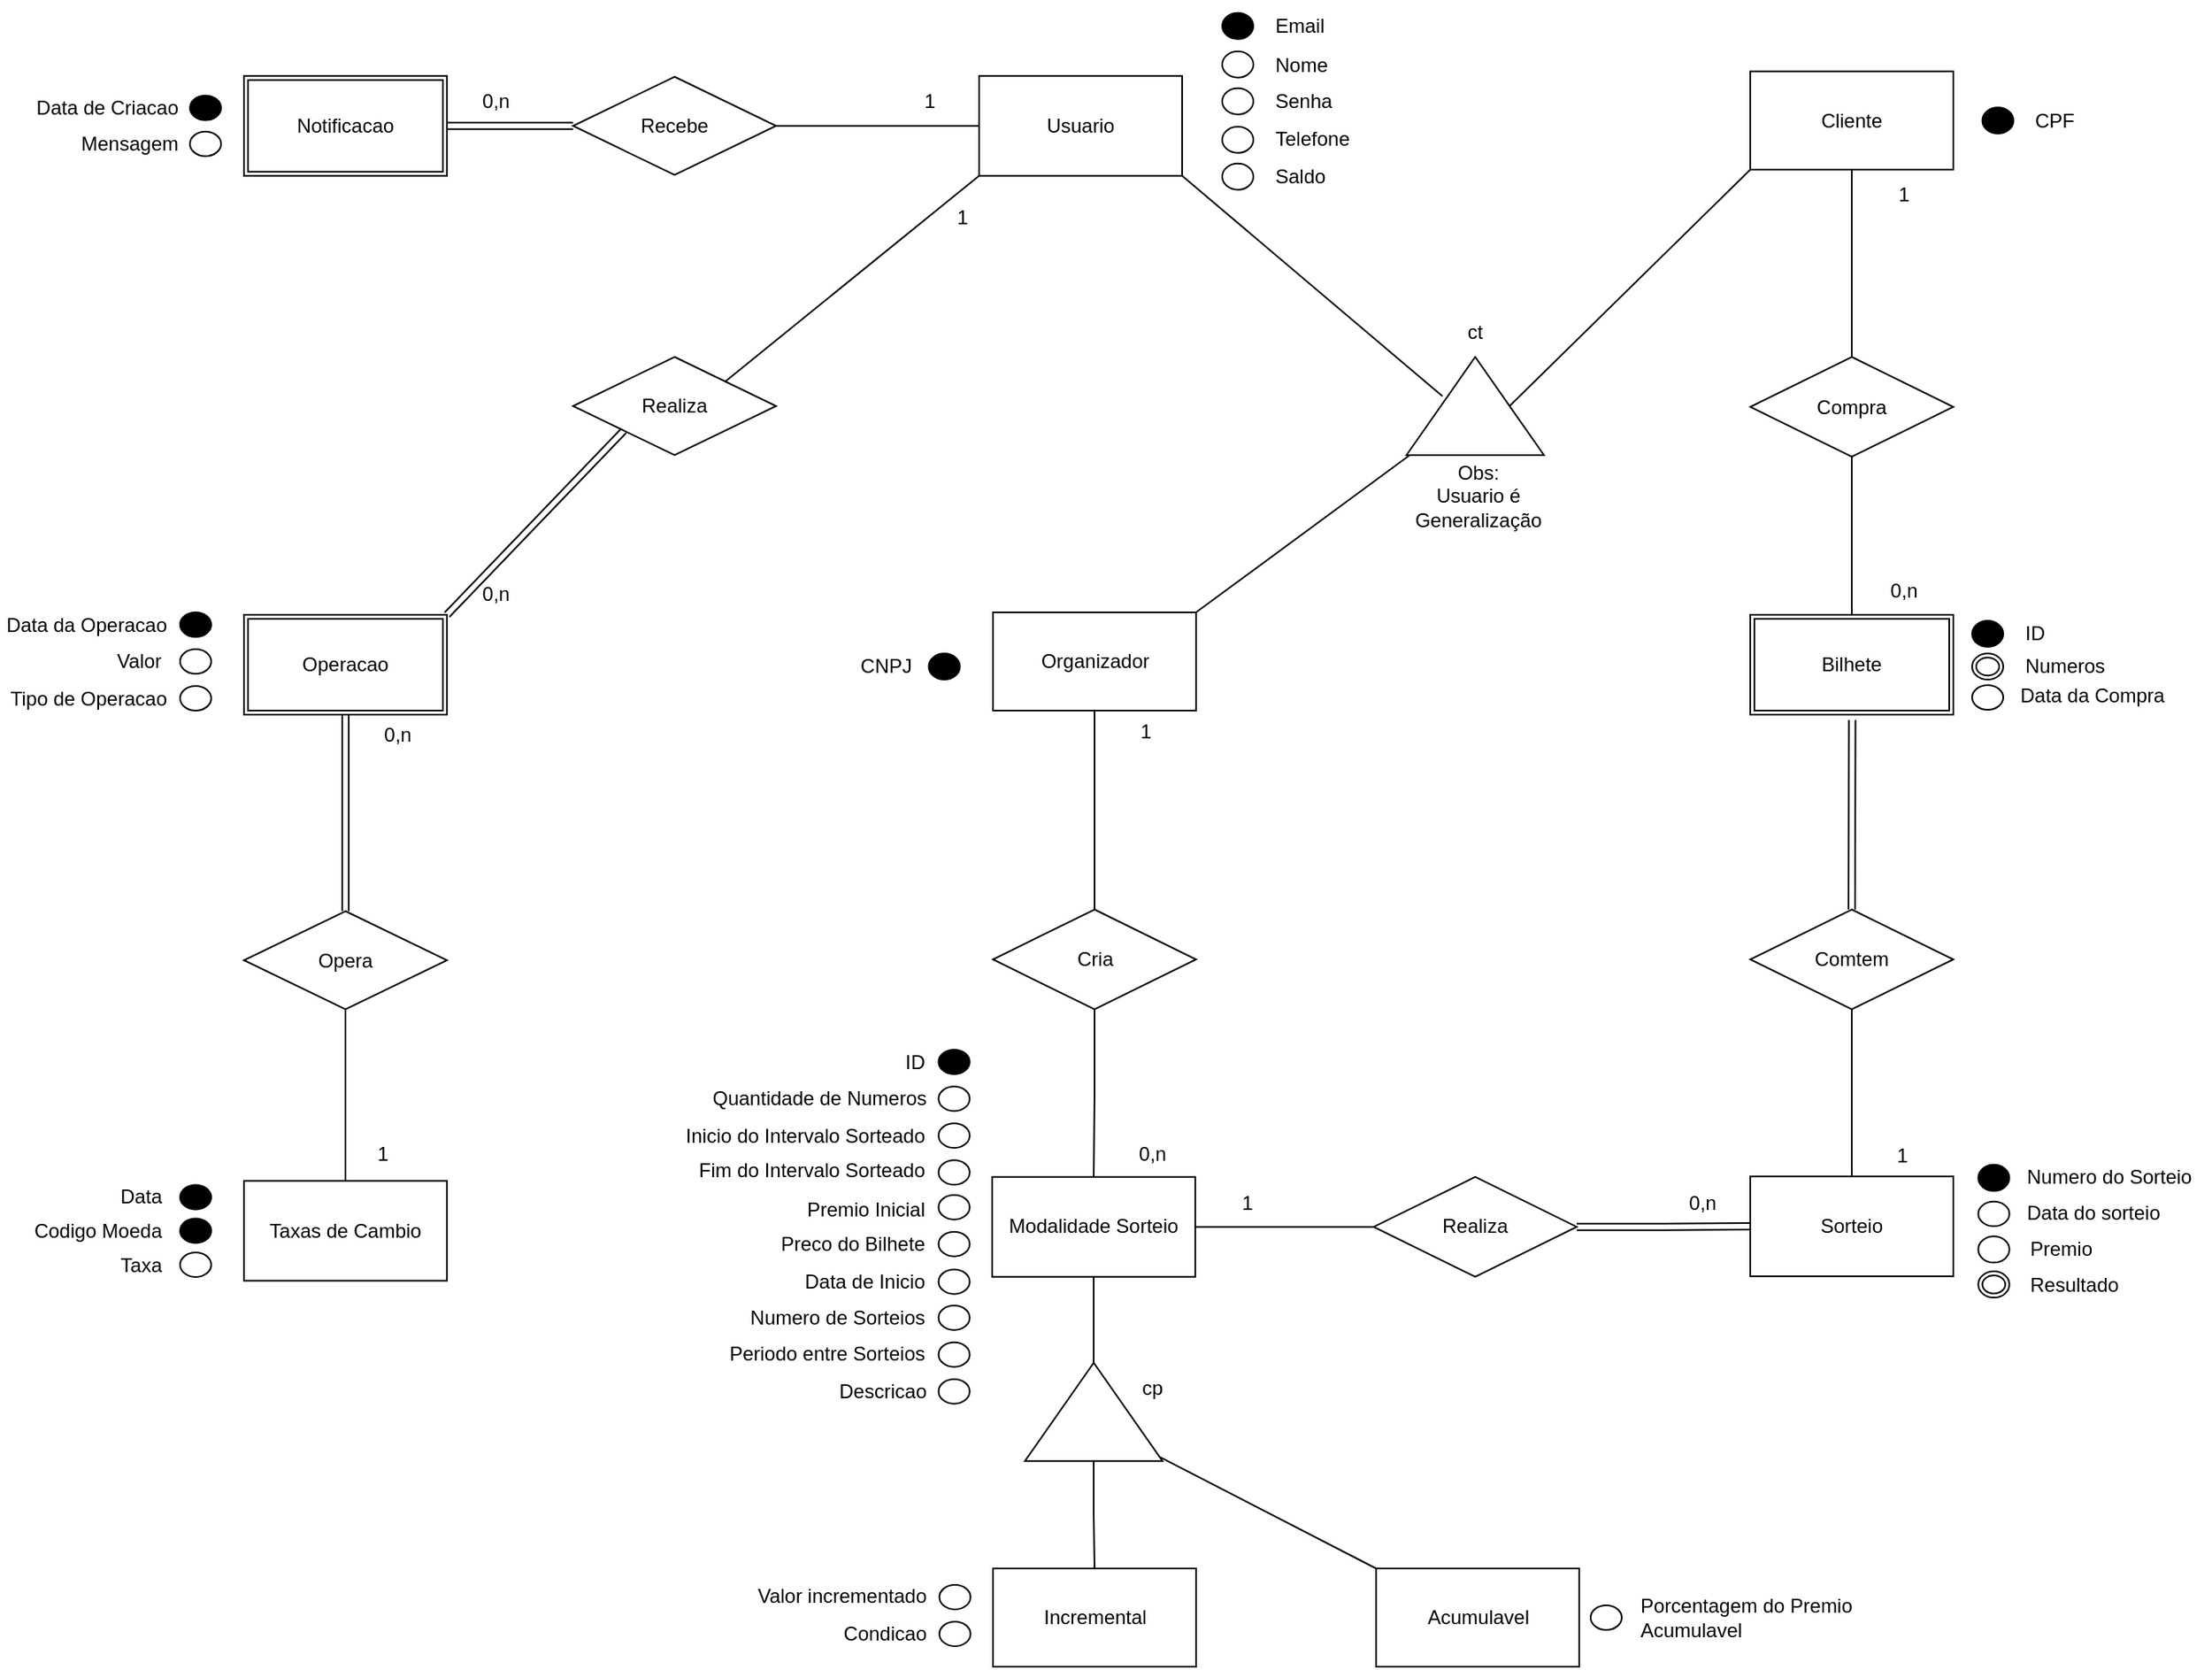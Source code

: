 <mxfile version="20.5.3" type="device"><diagram id="C5RBs43oDa-KdzZeNtuy" name="Page-1"><mxGraphModel dx="2249" dy="729" grid="1" gridSize="10" guides="1" tooltips="1" connect="1" arrows="1" fold="1" page="1" pageScale="1" pageWidth="827" pageHeight="1169" math="0" shadow="0"><root><mxCell id="WIyWlLk6GJQsqaUBKTNV-0"/><mxCell id="WIyWlLk6GJQsqaUBKTNV-1" parent="WIyWlLk6GJQsqaUBKTNV-0"/><mxCell id="WcjN7NCysKD14AGHH_zu-13" style="edgeStyle=orthogonalEdgeStyle;rounded=0;orthogonalLoop=1;jettySize=auto;html=1;exitX=1;exitY=0.5;exitDx=0;exitDy=0;entryX=0;entryY=0.5;entryDx=0;entryDy=0;endArrow=none;endFill=0;" parent="WIyWlLk6GJQsqaUBKTNV-1" source="hxSXjQ5GhYu0Atdxqt0E-0" target="WcjN7NCysKD14AGHH_zu-9" edge="1"><mxGeometry relative="1" as="geometry"/></mxCell><mxCell id="hxSXjQ5GhYu0Atdxqt0E-0" value="Modalidade Sorteio" style="rounded=0;whiteSpace=wrap;html=1;" parent="WIyWlLk6GJQsqaUBKTNV-1" vertex="1"><mxGeometry x="-114" y="750.86" width="124" height="61" as="geometry"/></mxCell><mxCell id="2JsRBjjEjFL8sRFJmrGd-31" style="edgeStyle=none;rounded=0;orthogonalLoop=1;jettySize=auto;html=1;exitX=1;exitY=1;exitDx=0;exitDy=0;entryX=0.6;entryY=0.262;entryDx=0;entryDy=0;entryPerimeter=0;endArrow=none;endFill=0;" parent="WIyWlLk6GJQsqaUBKTNV-1" source="hxSXjQ5GhYu0Atdxqt0E-1" target="2JsRBjjEjFL8sRFJmrGd-17" edge="1"><mxGeometry relative="1" as="geometry"/></mxCell><mxCell id="hxSXjQ5GhYu0Atdxqt0E-1" value="Usuario" style="rounded=0;whiteSpace=wrap;html=1;" parent="WIyWlLk6GJQsqaUBKTNV-1" vertex="1"><mxGeometry x="-122" y="78.38" width="124" height="61" as="geometry"/></mxCell><mxCell id="2JsRBjjEjFL8sRFJmrGd-37" style="edgeStyle=none;rounded=0;orthogonalLoop=1;jettySize=auto;html=1;exitX=0.5;exitY=0;exitDx=0;exitDy=0;entryX=0.5;entryY=1;entryDx=0;entryDy=0;endArrow=none;endFill=0;" parent="WIyWlLk6GJQsqaUBKTNV-1" source="hxSXjQ5GhYu0Atdxqt0E-2" target="hxSXjQ5GhYu0Atdxqt0E-5" edge="1"><mxGeometry relative="1" as="geometry"/></mxCell><mxCell id="hxSXjQ5GhYu0Atdxqt0E-2" value="Bilhete" style="rounded=0;whiteSpace=wrap;html=1;" parent="WIyWlLk6GJQsqaUBKTNV-1" vertex="1"><mxGeometry x="349" y="407.5" width="124" height="61" as="geometry"/></mxCell><mxCell id="hxSXjQ5GhYu0Atdxqt0E-5" value="Compra" style="rhombus;whiteSpace=wrap;html=1;" parent="WIyWlLk6GJQsqaUBKTNV-1" vertex="1"><mxGeometry x="349" y="250" width="124" height="61" as="geometry"/></mxCell><mxCell id="yfUwJjOT-w3M0PlNSivw-132" style="edgeStyle=none;rounded=0;orthogonalLoop=1;jettySize=auto;html=1;exitX=0.5;exitY=0;exitDx=0;exitDy=0;entryX=0.502;entryY=1.053;entryDx=0;entryDy=0;entryPerimeter=0;endArrow=none;endFill=0;shape=link;" parent="WIyWlLk6GJQsqaUBKTNV-1" source="hxSXjQ5GhYu0Atdxqt0E-6" target="hxSXjQ5GhYu0Atdxqt0E-2" edge="1"><mxGeometry relative="1" as="geometry"/></mxCell><mxCell id="WcjN7NCysKD14AGHH_zu-4" style="edgeStyle=orthogonalEdgeStyle;rounded=0;orthogonalLoop=1;jettySize=auto;html=1;exitX=0.5;exitY=1;exitDx=0;exitDy=0;entryX=0.5;entryY=0;entryDx=0;entryDy=0;endArrow=none;endFill=0;" parent="WIyWlLk6GJQsqaUBKTNV-1" source="hxSXjQ5GhYu0Atdxqt0E-6" target="WcjN7NCysKD14AGHH_zu-1" edge="1"><mxGeometry relative="1" as="geometry"/></mxCell><mxCell id="hxSXjQ5GhYu0Atdxqt0E-6" value="Comtem" style="rhombus;whiteSpace=wrap;html=1;" parent="WIyWlLk6GJQsqaUBKTNV-1" vertex="1"><mxGeometry x="349" y="587.5" width="124" height="61" as="geometry"/></mxCell><mxCell id="hxSXjQ5GhYu0Atdxqt0E-22" value="" style="ellipse;whiteSpace=wrap;html=1;" parent="WIyWlLk6GJQsqaUBKTNV-1" vertex="1"><mxGeometry x="484.5" y="431.12" width="19" height="16" as="geometry"/></mxCell><mxCell id="hxSXjQ5GhYu0Atdxqt0E-23" value="Numeros" style="text;html=1;strokeColor=none;fillColor=none;align=left;verticalAlign=middle;whiteSpace=wrap;rounded=0;" parent="WIyWlLk6GJQsqaUBKTNV-1" vertex="1"><mxGeometry x="514.5" y="423.62" width="64" height="30" as="geometry"/></mxCell><mxCell id="hxSXjQ5GhYu0Atdxqt0E-24" value="" style="ellipse;whiteSpace=wrap;html=1;fillColor=#000000;align=left;" parent="WIyWlLk6GJQsqaUBKTNV-1" vertex="1"><mxGeometry x="490.75" y="97.63" width="19" height="16" as="geometry"/></mxCell><mxCell id="hxSXjQ5GhYu0Atdxqt0E-25" value="CPF" style="text;html=1;strokeColor=none;fillColor=none;align=left;verticalAlign=middle;whiteSpace=wrap;rounded=0;" parent="WIyWlLk6GJQsqaUBKTNV-1" vertex="1"><mxGeometry x="520.75" y="90.13" width="64" height="31" as="geometry"/></mxCell><mxCell id="hxSXjQ5GhYu0Atdxqt0E-26" value="" style="ellipse;whiteSpace=wrap;html=1;align=left;" parent="WIyWlLk6GJQsqaUBKTNV-1" vertex="1"><mxGeometry x="26.5" y="63.38" width="19" height="16" as="geometry"/></mxCell><mxCell id="hxSXjQ5GhYu0Atdxqt0E-27" value="Nome" style="text;html=1;strokeColor=none;fillColor=none;align=left;verticalAlign=middle;whiteSpace=wrap;rounded=0;" parent="WIyWlLk6GJQsqaUBKTNV-1" vertex="1"><mxGeometry x="56.5" y="56.88" width="64" height="31" as="geometry"/></mxCell><mxCell id="hxSXjQ5GhYu0Atdxqt0E-28" value="" style="ellipse;whiteSpace=wrap;html=1;align=left;" parent="WIyWlLk6GJQsqaUBKTNV-1" vertex="1"><mxGeometry x="26.5" y="85.88" width="19" height="16" as="geometry"/></mxCell><mxCell id="hxSXjQ5GhYu0Atdxqt0E-29" value="Senha" style="text;html=1;strokeColor=none;fillColor=none;align=left;verticalAlign=middle;whiteSpace=wrap;rounded=0;" parent="WIyWlLk6GJQsqaUBKTNV-1" vertex="1"><mxGeometry x="56.5" y="78.38" width="64" height="31" as="geometry"/></mxCell><mxCell id="hxSXjQ5GhYu0Atdxqt0E-30" value="" style="ellipse;whiteSpace=wrap;html=1;align=left;fontColor=#000000;fillColor=#000000;" parent="WIyWlLk6GJQsqaUBKTNV-1" vertex="1"><mxGeometry x="26.5" y="39.88" width="19" height="16" as="geometry"/></mxCell><mxCell id="hxSXjQ5GhYu0Atdxqt0E-31" value="Email" style="text;html=1;strokeColor=none;fillColor=none;align=left;verticalAlign=middle;whiteSpace=wrap;rounded=0;" parent="WIyWlLk6GJQsqaUBKTNV-1" vertex="1"><mxGeometry x="56.5" y="32.38" width="64" height="31" as="geometry"/></mxCell><mxCell id="hxSXjQ5GhYu0Atdxqt0E-68" value="" style="ellipse;whiteSpace=wrap;html=1;" parent="WIyWlLk6GJQsqaUBKTNV-1" vertex="1"><mxGeometry x="487" y="433.62" width="14" height="11" as="geometry"/></mxCell><mxCell id="hxSXjQ5GhYu0Atdxqt0E-70" value="" style="ellipse;whiteSpace=wrap;html=1;align=left;" parent="WIyWlLk6GJQsqaUBKTNV-1" vertex="1"><mxGeometry x="26.5" y="109.38" width="19" height="16" as="geometry"/></mxCell><mxCell id="hxSXjQ5GhYu0Atdxqt0E-71" value="Telefone" style="text;html=1;strokeColor=none;fillColor=none;align=left;verticalAlign=middle;whiteSpace=wrap;rounded=0;" parent="WIyWlLk6GJQsqaUBKTNV-1" vertex="1"><mxGeometry x="56.5" y="101.88" width="64" height="31" as="geometry"/></mxCell><mxCell id="hxSXjQ5GhYu0Atdxqt0E-94" value="" style="rounded=0;whiteSpace=wrap;html=1;fillColor=none;" parent="WIyWlLk6GJQsqaUBKTNV-1" vertex="1"><mxGeometry x="351.5" y="410" width="119" height="56" as="geometry"/></mxCell><mxCell id="WcjN7NCysKD14AGHH_zu-3" style="edgeStyle=orthogonalEdgeStyle;rounded=0;orthogonalLoop=1;jettySize=auto;html=1;exitX=0.5;exitY=1;exitDx=0;exitDy=0;entryX=0.5;entryY=0;entryDx=0;entryDy=0;endArrow=none;endFill=0;" parent="WIyWlLk6GJQsqaUBKTNV-1" source="yfUwJjOT-w3M0PlNSivw-0" target="hxSXjQ5GhYu0Atdxqt0E-0" edge="1"><mxGeometry relative="1" as="geometry"/></mxCell><mxCell id="yfUwJjOT-w3M0PlNSivw-0" value="Cria" style="rhombus;whiteSpace=wrap;html=1;" parent="WIyWlLk6GJQsqaUBKTNV-1" vertex="1"><mxGeometry x="-113.5" y="587.5" width="124" height="61" as="geometry"/></mxCell><mxCell id="yfUwJjOT-w3M0PlNSivw-10" value="" style="ellipse;whiteSpace=wrap;html=1;align=left;" parent="WIyWlLk6GJQsqaUBKTNV-1" vertex="1"><mxGeometry x="26.5" y="131.88" width="19" height="16" as="geometry"/></mxCell><mxCell id="yfUwJjOT-w3M0PlNSivw-11" value="Saldo" style="text;html=1;strokeColor=none;fillColor=none;align=left;verticalAlign=middle;whiteSpace=wrap;rounded=0;" parent="WIyWlLk6GJQsqaUBKTNV-1" vertex="1"><mxGeometry x="56.5" y="124.38" width="64" height="31" as="geometry"/></mxCell><mxCell id="yfUwJjOT-w3M0PlNSivw-71" value="" style="ellipse;whiteSpace=wrap;html=1;fillColor=#000000;" parent="WIyWlLk6GJQsqaUBKTNV-1" vertex="1"><mxGeometry x="484.5" y="411.12" width="19" height="16" as="geometry"/></mxCell><mxCell id="yfUwJjOT-w3M0PlNSivw-72" value="ID" style="text;html=1;strokeColor=none;fillColor=none;align=left;verticalAlign=middle;whiteSpace=wrap;rounded=0;" parent="WIyWlLk6GJQsqaUBKTNV-1" vertex="1"><mxGeometry x="514.5" y="403.62" width="64" height="30" as="geometry"/></mxCell><mxCell id="yfUwJjOT-w3M0PlNSivw-100" value="" style="ellipse;whiteSpace=wrap;html=1;" parent="WIyWlLk6GJQsqaUBKTNV-1" vertex="1"><mxGeometry x="-146.75" y="695.61" width="19" height="15" as="geometry"/></mxCell><mxCell id="yfUwJjOT-w3M0PlNSivw-101" value="Quantidade de Numeros" style="text;html=1;strokeColor=none;fillColor=none;align=right;verticalAlign=middle;whiteSpace=wrap;rounded=0;" parent="WIyWlLk6GJQsqaUBKTNV-1" vertex="1"><mxGeometry x="-295.25" y="688.11" width="142.5" height="30" as="geometry"/></mxCell><mxCell id="yfUwJjOT-w3M0PlNSivw-102" value="" style="ellipse;whiteSpace=wrap;html=1;" parent="WIyWlLk6GJQsqaUBKTNV-1" vertex="1"><mxGeometry x="-146.75" y="761.86" width="19" height="15" as="geometry"/></mxCell><mxCell id="yfUwJjOT-w3M0PlNSivw-103" value="Premio Inicial" style="text;html=1;strokeColor=none;fillColor=none;align=right;verticalAlign=middle;whiteSpace=wrap;rounded=0;" parent="WIyWlLk6GJQsqaUBKTNV-1" vertex="1"><mxGeometry x="-286.75" y="755.61" width="134" height="30" as="geometry"/></mxCell><mxCell id="yfUwJjOT-w3M0PlNSivw-104" value="" style="ellipse;whiteSpace=wrap;html=1;" parent="WIyWlLk6GJQsqaUBKTNV-1" vertex="1"><mxGeometry x="-146.75" y="784.36" width="19" height="15" as="geometry"/></mxCell><mxCell id="yfUwJjOT-w3M0PlNSivw-105" value="Data do sorteio" style="text;html=1;strokeColor=none;fillColor=none;align=left;verticalAlign=middle;whiteSpace=wrap;rounded=0;" parent="WIyWlLk6GJQsqaUBKTNV-1" vertex="1"><mxGeometry x="515.75" y="757.79" width="104" height="30" as="geometry"/></mxCell><mxCell id="yfUwJjOT-w3M0PlNSivw-106" value="" style="ellipse;whiteSpace=wrap;html=1;" parent="WIyWlLk6GJQsqaUBKTNV-1" vertex="1"><mxGeometry x="-146.75" y="874.36" width="19" height="15" as="geometry"/></mxCell><mxCell id="yfUwJjOT-w3M0PlNSivw-107" value="Descricao" style="text;html=1;strokeColor=none;fillColor=none;align=right;verticalAlign=middle;whiteSpace=wrap;rounded=0;" parent="WIyWlLk6GJQsqaUBKTNV-1" vertex="1"><mxGeometry x="-225.25" y="866.86" width="72.5" height="30" as="geometry"/></mxCell><mxCell id="yfUwJjOT-w3M0PlNSivw-108" value="Periodo entre Sorteios" style="text;html=1;strokeColor=none;fillColor=none;align=right;verticalAlign=middle;whiteSpace=wrap;rounded=0;dashed=1;" parent="WIyWlLk6GJQsqaUBKTNV-1" vertex="1"><mxGeometry x="-286.75" y="844.36" width="134" height="30" as="geometry"/></mxCell><mxCell id="yfUwJjOT-w3M0PlNSivw-109" value="" style="ellipse;whiteSpace=wrap;html=1;" parent="WIyWlLk6GJQsqaUBKTNV-1" vertex="1"><mxGeometry x="-146.75" y="851.86" width="19" height="15" as="geometry"/></mxCell><mxCell id="yfUwJjOT-w3M0PlNSivw-110" value="Numero de Sorteios" style="text;html=1;strokeColor=none;fillColor=none;align=right;verticalAlign=middle;whiteSpace=wrap;rounded=0;dashed=1;" parent="WIyWlLk6GJQsqaUBKTNV-1" vertex="1"><mxGeometry x="-266.75" y="821.86" width="114" height="30" as="geometry"/></mxCell><mxCell id="yfUwJjOT-w3M0PlNSivw-111" value="" style="ellipse;whiteSpace=wrap;html=1;" parent="WIyWlLk6GJQsqaUBKTNV-1" vertex="1"><mxGeometry x="-146.75" y="829.36" width="19" height="15" as="geometry"/></mxCell><mxCell id="yfUwJjOT-w3M0PlNSivw-112" value="" style="ellipse;whiteSpace=wrap;html=1;" parent="WIyWlLk6GJQsqaUBKTNV-1" vertex="1"><mxGeometry x="488.25" y="765.92" width="19" height="15" as="geometry"/></mxCell><mxCell id="yfUwJjOT-w3M0PlNSivw-113" value="Preco do Bilhete" style="text;html=1;strokeColor=none;fillColor=none;align=right;verticalAlign=middle;whiteSpace=wrap;rounded=0;" parent="WIyWlLk6GJQsqaUBKTNV-1" vertex="1"><mxGeometry x="-276.75" y="776.86" width="124" height="30" as="geometry"/></mxCell><mxCell id="yfUwJjOT-w3M0PlNSivw-116" value="Incremental" style="rounded=0;whiteSpace=wrap;html=1;" parent="WIyWlLk6GJQsqaUBKTNV-1" vertex="1"><mxGeometry x="-113.5" y="990" width="124" height="60" as="geometry"/></mxCell><mxCell id="yfUwJjOT-w3M0PlNSivw-157" value="Valor incrementado" style="text;html=1;strokeColor=none;fillColor=none;align=right;verticalAlign=middle;whiteSpace=wrap;rounded=0;dashed=1;" parent="WIyWlLk6GJQsqaUBKTNV-1" vertex="1"><mxGeometry x="-274.75" y="992.49" width="122.5" height="30" as="geometry"/></mxCell><mxCell id="yfUwJjOT-w3M0PlNSivw-158" value="" style="ellipse;whiteSpace=wrap;html=1;align=right;" parent="WIyWlLk6GJQsqaUBKTNV-1" vertex="1"><mxGeometry x="-146.25" y="999.99" width="19" height="15" as="geometry"/></mxCell><mxCell id="2JsRBjjEjFL8sRFJmrGd-40" style="edgeStyle=none;rounded=0;orthogonalLoop=1;jettySize=auto;html=1;exitX=1;exitY=0.5;exitDx=0;exitDy=0;entryX=0;entryY=0.5;entryDx=0;entryDy=0;endArrow=none;endFill=0;" parent="WIyWlLk6GJQsqaUBKTNV-1" source="WcjN7NCysKD14AGHH_zu-0" target="hxSXjQ5GhYu0Atdxqt0E-1" edge="1"><mxGeometry relative="1" as="geometry"/></mxCell><mxCell id="WcjN7NCysKD14AGHH_zu-0" value="Recebe" style="rhombus;whiteSpace=wrap;html=1;" parent="WIyWlLk6GJQsqaUBKTNV-1" vertex="1"><mxGeometry x="-370" y="78.88" width="124" height="60" as="geometry"/></mxCell><mxCell id="WcjN7NCysKD14AGHH_zu-1" value="Sorteio" style="rounded=0;whiteSpace=wrap;html=1;" parent="WIyWlLk6GJQsqaUBKTNV-1" vertex="1"><mxGeometry x="349" y="750.55" width="124" height="61" as="geometry"/></mxCell><mxCell id="2JsRBjjEjFL8sRFJmrGd-41" style="edgeStyle=none;rounded=0;orthogonalLoop=1;jettySize=auto;html=1;exitX=1;exitY=0.5;exitDx=0;exitDy=0;entryX=0;entryY=0.5;entryDx=0;entryDy=0;endArrow=none;endFill=0;shape=link;" parent="WIyWlLk6GJQsqaUBKTNV-1" source="WcjN7NCysKD14AGHH_zu-2" target="WcjN7NCysKD14AGHH_zu-0" edge="1"><mxGeometry relative="1" as="geometry"/></mxCell><mxCell id="WcjN7NCysKD14AGHH_zu-2" value="Notificacao" style="rounded=0;whiteSpace=wrap;html=1;" parent="WIyWlLk6GJQsqaUBKTNV-1" vertex="1"><mxGeometry x="-571" y="78.38" width="124" height="61" as="geometry"/></mxCell><mxCell id="WcjN7NCysKD14AGHH_zu-7" value="" style="ellipse;whiteSpace=wrap;html=1;fillColor=#000000;" parent="WIyWlLk6GJQsqaUBKTNV-1" vertex="1"><mxGeometry x="-146.75" y="673.11" width="19" height="15" as="geometry"/></mxCell><mxCell id="WcjN7NCysKD14AGHH_zu-8" value="ID" style="text;html=1;strokeColor=none;fillColor=none;align=right;verticalAlign=middle;whiteSpace=wrap;rounded=0;" parent="WIyWlLk6GJQsqaUBKTNV-1" vertex="1"><mxGeometry x="-216.75" y="665.61" width="64" height="30" as="geometry"/></mxCell><mxCell id="WcjN7NCysKD14AGHH_zu-10" style="edgeStyle=orthogonalEdgeStyle;rounded=0;orthogonalLoop=1;jettySize=auto;html=1;exitX=1;exitY=0.5;exitDx=0;exitDy=0;entryX=0;entryY=0.5;entryDx=0;entryDy=0;endArrow=none;endFill=0;shape=link;" parent="WIyWlLk6GJQsqaUBKTNV-1" source="WcjN7NCysKD14AGHH_zu-9" target="WcjN7NCysKD14AGHH_zu-1" edge="1"><mxGeometry relative="1" as="geometry"/></mxCell><mxCell id="WcjN7NCysKD14AGHH_zu-9" value="Realiza" style="rhombus;whiteSpace=wrap;html=1;" parent="WIyWlLk6GJQsqaUBKTNV-1" vertex="1"><mxGeometry x="119" y="750.86" width="124" height="61" as="geometry"/></mxCell><mxCell id="WcjN7NCysKD14AGHH_zu-16" value="" style="ellipse;whiteSpace=wrap;html=1;" parent="WIyWlLk6GJQsqaUBKTNV-1" vertex="1"><mxGeometry x="-146.75" y="740.61" width="19" height="15" as="geometry"/></mxCell><mxCell id="WcjN7NCysKD14AGHH_zu-19" style="edgeStyle=orthogonalEdgeStyle;rounded=0;orthogonalLoop=1;jettySize=auto;html=1;exitX=1;exitY=0.5;exitDx=0;exitDy=0;entryX=0.5;entryY=1;entryDx=0;entryDy=0;endArrow=none;endFill=0;" parent="WIyWlLk6GJQsqaUBKTNV-1" source="WcjN7NCysKD14AGHH_zu-18" target="hxSXjQ5GhYu0Atdxqt0E-0" edge="1"><mxGeometry relative="1" as="geometry"/></mxCell><mxCell id="WcjN7NCysKD14AGHH_zu-20" style="edgeStyle=orthogonalEdgeStyle;rounded=0;orthogonalLoop=1;jettySize=auto;html=1;exitX=0;exitY=0.5;exitDx=0;exitDy=0;entryX=0.5;entryY=0;entryDx=0;entryDy=0;endArrow=none;endFill=0;" parent="WIyWlLk6GJQsqaUBKTNV-1" source="WcjN7NCysKD14AGHH_zu-18" target="yfUwJjOT-w3M0PlNSivw-116" edge="1"><mxGeometry relative="1" as="geometry"/></mxCell><mxCell id="WcjN7NCysKD14AGHH_zu-18" value="" style="triangle;whiteSpace=wrap;html=1;direction=north;" parent="WIyWlLk6GJQsqaUBKTNV-1" vertex="1"><mxGeometry x="-94" y="864.36" width="84" height="60" as="geometry"/></mxCell><mxCell id="WcjN7NCysKD14AGHH_zu-21" value="" style="ellipse;whiteSpace=wrap;html=1;" parent="WIyWlLk6GJQsqaUBKTNV-1" vertex="1"><mxGeometry x="-604" y="112.38" width="19" height="15" as="geometry"/></mxCell><mxCell id="WcjN7NCysKD14AGHH_zu-22" value="Mensagem" style="text;html=1;strokeColor=none;fillColor=none;align=right;verticalAlign=middle;whiteSpace=wrap;rounded=0;" parent="WIyWlLk6GJQsqaUBKTNV-1" vertex="1"><mxGeometry x="-692.5" y="104.88" width="82.5" height="30" as="geometry"/></mxCell><mxCell id="WcjN7NCysKD14AGHH_zu-25" value="Condicao" style="text;html=1;strokeColor=none;fillColor=none;align=right;verticalAlign=middle;whiteSpace=wrap;rounded=0;dashed=1;" parent="WIyWlLk6GJQsqaUBKTNV-1" vertex="1"><mxGeometry x="-274.75" y="1014.99" width="122.5" height="30" as="geometry"/></mxCell><mxCell id="WcjN7NCysKD14AGHH_zu-26" value="" style="ellipse;whiteSpace=wrap;html=1;align=right;" parent="WIyWlLk6GJQsqaUBKTNV-1" vertex="1"><mxGeometry x="-146.25" y="1022.49" width="19" height="15" as="geometry"/></mxCell><mxCell id="WcjN7NCysKD14AGHH_zu-33" style="rounded=0;orthogonalLoop=1;jettySize=auto;html=1;exitX=0;exitY=0;exitDx=0;exitDy=0;entryX=0.039;entryY=0.984;entryDx=0;entryDy=0;entryPerimeter=0;endArrow=none;endFill=0;" parent="WIyWlLk6GJQsqaUBKTNV-1" source="WcjN7NCysKD14AGHH_zu-27" target="WcjN7NCysKD14AGHH_zu-18" edge="1"><mxGeometry relative="1" as="geometry"/></mxCell><mxCell id="WcjN7NCysKD14AGHH_zu-27" value="Acumulavel" style="rounded=0;whiteSpace=wrap;html=1;" parent="WIyWlLk6GJQsqaUBKTNV-1" vertex="1"><mxGeometry x="120.5" y="990" width="124" height="60" as="geometry"/></mxCell><mxCell id="WcjN7NCysKD14AGHH_zu-29" value="" style="ellipse;whiteSpace=wrap;html=1;align=right;" parent="WIyWlLk6GJQsqaUBKTNV-1" vertex="1"><mxGeometry x="251.5" y="1012.5" width="19" height="15" as="geometry"/></mxCell><mxCell id="WcjN7NCysKD14AGHH_zu-32" value="Porcentagem do Premio Acumulavel" style="text;html=1;strokeColor=none;fillColor=none;align=left;verticalAlign=middle;whiteSpace=wrap;rounded=0;" parent="WIyWlLk6GJQsqaUBKTNV-1" vertex="1"><mxGeometry x="280" y="1005" width="154" height="30" as="geometry"/></mxCell><mxCell id="WcjN7NCysKD14AGHH_zu-34" value="cp" style="text;html=1;strokeColor=none;fillColor=none;align=center;verticalAlign=middle;whiteSpace=wrap;rounded=0;" parent="WIyWlLk6GJQsqaUBKTNV-1" vertex="1"><mxGeometry x="-48.5" y="864.99" width="64" height="30" as="geometry"/></mxCell><mxCell id="WcjN7NCysKD14AGHH_zu-35" value="" style="ellipse;whiteSpace=wrap;html=1;" parent="WIyWlLk6GJQsqaUBKTNV-1" vertex="1"><mxGeometry x="488.25" y="808.55" width="19" height="16" as="geometry"/></mxCell><mxCell id="WcjN7NCysKD14AGHH_zu-36" value="Resultado" style="text;html=1;strokeColor=none;fillColor=none;align=left;verticalAlign=middle;whiteSpace=wrap;rounded=0;" parent="WIyWlLk6GJQsqaUBKTNV-1" vertex="1"><mxGeometry x="518.25" y="801.55" width="64" height="30" as="geometry"/></mxCell><mxCell id="WcjN7NCysKD14AGHH_zu-38" value="" style="ellipse;whiteSpace=wrap;html=1;fillColor=#000000;" parent="WIyWlLk6GJQsqaUBKTNV-1" vertex="1"><mxGeometry x="488.25" y="743.42" width="19" height="16" as="geometry"/></mxCell><mxCell id="WcjN7NCysKD14AGHH_zu-39" value="Numero do Sorteio" style="text;html=1;strokeColor=none;fillColor=none;align=left;verticalAlign=middle;whiteSpace=wrap;rounded=0;" parent="WIyWlLk6GJQsqaUBKTNV-1" vertex="1"><mxGeometry x="515.75" y="735.92" width="114.25" height="30" as="geometry"/></mxCell><mxCell id="WcjN7NCysKD14AGHH_zu-43" value="" style="ellipse;whiteSpace=wrap;html=1;fillColor=default;" parent="WIyWlLk6GJQsqaUBKTNV-1" vertex="1"><mxGeometry x="488.25" y="787.17" width="19" height="16" as="geometry"/></mxCell><mxCell id="WcjN7NCysKD14AGHH_zu-44" value="Premio" style="text;html=1;strokeColor=none;fillColor=none;align=left;verticalAlign=middle;whiteSpace=wrap;rounded=0;" parent="WIyWlLk6GJQsqaUBKTNV-1" vertex="1"><mxGeometry x="518.25" y="779.67" width="64" height="30" as="geometry"/></mxCell><mxCell id="2JsRBjjEjFL8sRFJmrGd-0" value="Data de Inicio" style="text;html=1;strokeColor=none;fillColor=none;align=right;verticalAlign=middle;whiteSpace=wrap;rounded=0;" parent="WIyWlLk6GJQsqaUBKTNV-1" vertex="1"><mxGeometry x="-256.75" y="799.86" width="104" height="30" as="geometry"/></mxCell><mxCell id="2JsRBjjEjFL8sRFJmrGd-1" value="" style="ellipse;whiteSpace=wrap;html=1;" parent="WIyWlLk6GJQsqaUBKTNV-1" vertex="1"><mxGeometry x="-146.75" y="807.36" width="19" height="15" as="geometry"/></mxCell><mxCell id="2JsRBjjEjFL8sRFJmrGd-2" value="Data da Compra" style="text;html=1;strokeColor=none;fillColor=none;align=left;verticalAlign=middle;whiteSpace=wrap;rounded=0;" parent="WIyWlLk6GJQsqaUBKTNV-1" vertex="1"><mxGeometry x="512" y="442.37" width="104" height="30" as="geometry"/></mxCell><mxCell id="2JsRBjjEjFL8sRFJmrGd-3" value="" style="ellipse;whiteSpace=wrap;html=1;" parent="WIyWlLk6GJQsqaUBKTNV-1" vertex="1"><mxGeometry x="484.5" y="450.5" width="19" height="15" as="geometry"/></mxCell><mxCell id="2JsRBjjEjFL8sRFJmrGd-4" value="Taxas de Cambio" style="rounded=0;whiteSpace=wrap;html=1;" parent="WIyWlLk6GJQsqaUBKTNV-1" vertex="1"><mxGeometry x="-571" y="753.24" width="124" height="61" as="geometry"/></mxCell><mxCell id="2JsRBjjEjFL8sRFJmrGd-44" style="rounded=0;orthogonalLoop=1;jettySize=auto;html=1;exitX=0;exitY=1;exitDx=0;exitDy=0;entryX=1;entryY=0;entryDx=0;entryDy=0;endArrow=none;endFill=0;shape=link;" parent="WIyWlLk6GJQsqaUBKTNV-1" source="2JsRBjjEjFL8sRFJmrGd-5" target="2JsRBjjEjFL8sRFJmrGd-29" edge="1"><mxGeometry relative="1" as="geometry"/></mxCell><mxCell id="2JsRBjjEjFL8sRFJmrGd-54" style="edgeStyle=none;rounded=0;orthogonalLoop=1;jettySize=auto;html=1;exitX=1;exitY=0;exitDx=0;exitDy=0;entryX=0;entryY=1;entryDx=0;entryDy=0;endArrow=none;endFill=0;" parent="WIyWlLk6GJQsqaUBKTNV-1" source="2JsRBjjEjFL8sRFJmrGd-5" target="hxSXjQ5GhYu0Atdxqt0E-1" edge="1"><mxGeometry relative="1" as="geometry"/></mxCell><mxCell id="2JsRBjjEjFL8sRFJmrGd-5" value="Realiza" style="rhombus;whiteSpace=wrap;html=1;" parent="WIyWlLk6GJQsqaUBKTNV-1" vertex="1"><mxGeometry x="-370" y="250" width="124" height="60" as="geometry"/></mxCell><mxCell id="2JsRBjjEjFL8sRFJmrGd-8" value="Data" style="text;html=1;strokeColor=none;fillColor=none;align=right;verticalAlign=middle;whiteSpace=wrap;rounded=0;" parent="WIyWlLk6GJQsqaUBKTNV-1" vertex="1"><mxGeometry x="-663.25" y="748.25" width="44" height="30" as="geometry"/></mxCell><mxCell id="2JsRBjjEjFL8sRFJmrGd-9" value="" style="ellipse;whiteSpace=wrap;html=1;fillColor=#000000;" parent="WIyWlLk6GJQsqaUBKTNV-1" vertex="1"><mxGeometry x="-610" y="755.74" width="19" height="15" as="geometry"/></mxCell><mxCell id="2JsRBjjEjFL8sRFJmrGd-11" value="Codigo Moeda" style="text;html=1;strokeColor=none;fillColor=none;align=right;verticalAlign=middle;whiteSpace=wrap;rounded=0;" parent="WIyWlLk6GJQsqaUBKTNV-1" vertex="1"><mxGeometry x="-703.25" y="768.74" width="84" height="30" as="geometry"/></mxCell><mxCell id="2JsRBjjEjFL8sRFJmrGd-12" value="" style="ellipse;whiteSpace=wrap;html=1;fillColor=#000000;" parent="WIyWlLk6GJQsqaUBKTNV-1" vertex="1"><mxGeometry x="-610" y="776.23" width="19" height="15" as="geometry"/></mxCell><mxCell id="2JsRBjjEjFL8sRFJmrGd-13" value="Taxa" style="text;html=1;strokeColor=none;fillColor=none;align=right;verticalAlign=middle;whiteSpace=wrap;rounded=0;" parent="WIyWlLk6GJQsqaUBKTNV-1" vertex="1"><mxGeometry x="-703.25" y="789.5" width="84" height="30" as="geometry"/></mxCell><mxCell id="2JsRBjjEjFL8sRFJmrGd-14" value="" style="ellipse;whiteSpace=wrap;html=1;fillColor=default;" parent="WIyWlLk6GJQsqaUBKTNV-1" vertex="1"><mxGeometry x="-610" y="796.99" width="19" height="15" as="geometry"/></mxCell><mxCell id="2JsRBjjEjFL8sRFJmrGd-33" style="edgeStyle=none;rounded=0;orthogonalLoop=1;jettySize=auto;html=1;exitX=1;exitY=0;exitDx=0;exitDy=0;entryX=0;entryY=0.024;entryDx=0;entryDy=0;entryPerimeter=0;endArrow=none;endFill=0;" parent="WIyWlLk6GJQsqaUBKTNV-1" source="2JsRBjjEjFL8sRFJmrGd-15" target="2JsRBjjEjFL8sRFJmrGd-17" edge="1"><mxGeometry relative="1" as="geometry"/></mxCell><mxCell id="2JsRBjjEjFL8sRFJmrGd-39" style="edgeStyle=none;rounded=0;orthogonalLoop=1;jettySize=auto;html=1;exitX=0.5;exitY=1;exitDx=0;exitDy=0;entryX=0.5;entryY=0;entryDx=0;entryDy=0;endArrow=none;endFill=0;" parent="WIyWlLk6GJQsqaUBKTNV-1" source="2JsRBjjEjFL8sRFJmrGd-15" target="yfUwJjOT-w3M0PlNSivw-0" edge="1"><mxGeometry relative="1" as="geometry"/></mxCell><mxCell id="2JsRBjjEjFL8sRFJmrGd-15" value="Organizador" style="rounded=0;whiteSpace=wrap;html=1;" parent="WIyWlLk6GJQsqaUBKTNV-1" vertex="1"><mxGeometry x="-113.5" y="406" width="124" height="60" as="geometry"/></mxCell><mxCell id="2JsRBjjEjFL8sRFJmrGd-32" style="edgeStyle=none;rounded=0;orthogonalLoop=1;jettySize=auto;html=1;exitX=0.5;exitY=1;exitDx=0;exitDy=0;entryX=0;entryY=1;entryDx=0;entryDy=0;endArrow=none;endFill=0;" parent="WIyWlLk6GJQsqaUBKTNV-1" source="2JsRBjjEjFL8sRFJmrGd-17" target="2JsRBjjEjFL8sRFJmrGd-19" edge="1"><mxGeometry relative="1" as="geometry"/></mxCell><mxCell id="2JsRBjjEjFL8sRFJmrGd-17" value="" style="triangle;whiteSpace=wrap;html=1;direction=north;" parent="WIyWlLk6GJQsqaUBKTNV-1" vertex="1"><mxGeometry x="139" y="250" width="84" height="60" as="geometry"/></mxCell><mxCell id="2JsRBjjEjFL8sRFJmrGd-38" style="edgeStyle=none;rounded=0;orthogonalLoop=1;jettySize=auto;html=1;exitX=0.5;exitY=1;exitDx=0;exitDy=0;entryX=0.5;entryY=0;entryDx=0;entryDy=0;endArrow=none;endFill=0;" parent="WIyWlLk6GJQsqaUBKTNV-1" source="2JsRBjjEjFL8sRFJmrGd-19" target="hxSXjQ5GhYu0Atdxqt0E-5" edge="1"><mxGeometry relative="1" as="geometry"/></mxCell><mxCell id="2JsRBjjEjFL8sRFJmrGd-19" value="Cliente" style="rounded=0;whiteSpace=wrap;html=1;" parent="WIyWlLk6GJQsqaUBKTNV-1" vertex="1"><mxGeometry x="349" y="75.63" width="124" height="60" as="geometry"/></mxCell><mxCell id="2JsRBjjEjFL8sRFJmrGd-20" value="ct" style="text;html=1;strokeColor=none;fillColor=none;align=center;verticalAlign=middle;whiteSpace=wrap;rounded=0;" parent="WIyWlLk6GJQsqaUBKTNV-1" vertex="1"><mxGeometry x="149" y="220" width="64" height="30" as="geometry"/></mxCell><mxCell id="2JsRBjjEjFL8sRFJmrGd-27" value="" style="ellipse;whiteSpace=wrap;html=1;fillColor=#000000;" parent="WIyWlLk6GJQsqaUBKTNV-1" vertex="1"><mxGeometry x="-604" y="90.38" width="19" height="15" as="geometry"/></mxCell><mxCell id="2JsRBjjEjFL8sRFJmrGd-28" value="Data de Criacao" style="text;html=1;strokeColor=none;fillColor=#FFFFFF;align=right;verticalAlign=middle;whiteSpace=wrap;rounded=0;" parent="WIyWlLk6GJQsqaUBKTNV-1" vertex="1"><mxGeometry x="-712.5" y="82.88" width="102.5" height="30" as="geometry"/></mxCell><mxCell id="2JsRBjjEjFL8sRFJmrGd-45" style="edgeStyle=none;rounded=0;orthogonalLoop=1;jettySize=auto;html=1;exitX=0.5;exitY=1;exitDx=0;exitDy=0;entryX=0.5;entryY=0;entryDx=0;entryDy=0;endArrow=none;endFill=0;shape=link;" parent="WIyWlLk6GJQsqaUBKTNV-1" source="2JsRBjjEjFL8sRFJmrGd-29" target="2JsRBjjEjFL8sRFJmrGd-30" edge="1"><mxGeometry relative="1" as="geometry"/></mxCell><mxCell id="2JsRBjjEjFL8sRFJmrGd-29" value="Operacao" style="rounded=0;whiteSpace=wrap;html=1;" parent="WIyWlLk6GJQsqaUBKTNV-1" vertex="1"><mxGeometry x="-571" y="407.5" width="124" height="61" as="geometry"/></mxCell><mxCell id="2JsRBjjEjFL8sRFJmrGd-46" style="edgeStyle=none;rounded=0;orthogonalLoop=1;jettySize=auto;html=1;exitX=0.5;exitY=1;exitDx=0;exitDy=0;entryX=0.5;entryY=0;entryDx=0;entryDy=0;endArrow=none;endFill=0;" parent="WIyWlLk6GJQsqaUBKTNV-1" source="2JsRBjjEjFL8sRFJmrGd-30" target="2JsRBjjEjFL8sRFJmrGd-4" edge="1"><mxGeometry relative="1" as="geometry"/></mxCell><mxCell id="2JsRBjjEjFL8sRFJmrGd-30" value="Opera" style="rhombus;whiteSpace=wrap;html=1;" parent="WIyWlLk6GJQsqaUBKTNV-1" vertex="1"><mxGeometry x="-571" y="588.5" width="124" height="60" as="geometry"/></mxCell><mxCell id="2JsRBjjEjFL8sRFJmrGd-47" value="Data da Operacao" style="text;html=1;strokeColor=none;fillColor=none;align=right;verticalAlign=middle;whiteSpace=wrap;rounded=0;" parent="WIyWlLk6GJQsqaUBKTNV-1" vertex="1"><mxGeometry x="-720" y="398.5" width="104" height="30" as="geometry"/></mxCell><mxCell id="2JsRBjjEjFL8sRFJmrGd-48" value="" style="ellipse;whiteSpace=wrap;html=1;fillColor=#000000;" parent="WIyWlLk6GJQsqaUBKTNV-1" vertex="1"><mxGeometry x="-610" y="406" width="19" height="15" as="geometry"/></mxCell><mxCell id="2JsRBjjEjFL8sRFJmrGd-49" value="Valor&amp;nbsp;" style="text;html=1;strokeColor=none;fillColor=none;align=right;verticalAlign=middle;whiteSpace=wrap;rounded=0;" parent="WIyWlLk6GJQsqaUBKTNV-1" vertex="1"><mxGeometry x="-720" y="421" width="104" height="30" as="geometry"/></mxCell><mxCell id="2JsRBjjEjFL8sRFJmrGd-50" value="" style="ellipse;whiteSpace=wrap;html=1;fillColor=default;" parent="WIyWlLk6GJQsqaUBKTNV-1" vertex="1"><mxGeometry x="-610" y="428.5" width="19" height="15" as="geometry"/></mxCell><mxCell id="2JsRBjjEjFL8sRFJmrGd-51" value="Tipo de Operacao" style="text;html=1;strokeColor=none;fillColor=none;align=right;verticalAlign=middle;whiteSpace=wrap;rounded=0;" parent="WIyWlLk6GJQsqaUBKTNV-1" vertex="1"><mxGeometry x="-720" y="443.5" width="104" height="30" as="geometry"/></mxCell><mxCell id="2JsRBjjEjFL8sRFJmrGd-52" value="" style="ellipse;whiteSpace=wrap;html=1;fillColor=default;" parent="WIyWlLk6GJQsqaUBKTNV-1" vertex="1"><mxGeometry x="-610" y="451" width="19" height="15" as="geometry"/></mxCell><mxCell id="2JsRBjjEjFL8sRFJmrGd-53" value="" style="ellipse;whiteSpace=wrap;html=1;" parent="WIyWlLk6GJQsqaUBKTNV-1" vertex="1"><mxGeometry x="490.75" y="811.05" width="14" height="11" as="geometry"/></mxCell><mxCell id="2JsRBjjEjFL8sRFJmrGd-55" value="1" style="text;html=1;strokeColor=none;fillColor=none;align=center;verticalAlign=middle;whiteSpace=wrap;rounded=0;" parent="WIyWlLk6GJQsqaUBKTNV-1" vertex="1"><mxGeometry x="-516.25" y="722.49" width="60" height="30" as="geometry"/></mxCell><mxCell id="2JsRBjjEjFL8sRFJmrGd-56" value="1" style="text;html=1;strokeColor=none;fillColor=none;align=center;verticalAlign=middle;whiteSpace=wrap;rounded=0;" parent="WIyWlLk6GJQsqaUBKTNV-1" vertex="1"><mxGeometry x="-50" y="464.38" width="60" height="30" as="geometry"/></mxCell><mxCell id="2JsRBjjEjFL8sRFJmrGd-57" value="1" style="text;html=1;strokeColor=none;fillColor=none;align=center;verticalAlign=middle;whiteSpace=wrap;rounded=0;" parent="WIyWlLk6GJQsqaUBKTNV-1" vertex="1"><mxGeometry x="12" y="752.49" width="60" height="30" as="geometry"/></mxCell><mxCell id="2JsRBjjEjFL8sRFJmrGd-58" value="1" style="text;html=1;strokeColor=none;fillColor=none;align=center;verticalAlign=middle;whiteSpace=wrap;rounded=0;" parent="WIyWlLk6GJQsqaUBKTNV-1" vertex="1"><mxGeometry x="411.5" y="722.92" width="60" height="30" as="geometry"/></mxCell><mxCell id="2JsRBjjEjFL8sRFJmrGd-59" value="1" style="text;html=1;strokeColor=none;fillColor=none;align=center;verticalAlign=middle;whiteSpace=wrap;rounded=0;" parent="WIyWlLk6GJQsqaUBKTNV-1" vertex="1"><mxGeometry x="413" y="135.63" width="60" height="30" as="geometry"/></mxCell><mxCell id="2JsRBjjEjFL8sRFJmrGd-60" value="1" style="text;html=1;strokeColor=none;fillColor=none;align=center;verticalAlign=middle;whiteSpace=wrap;rounded=0;" parent="WIyWlLk6GJQsqaUBKTNV-1" vertex="1"><mxGeometry x="-182" y="78.88" width="60" height="30" as="geometry"/></mxCell><mxCell id="2JsRBjjEjFL8sRFJmrGd-61" value="1" style="text;html=1;strokeColor=none;fillColor=none;align=center;verticalAlign=middle;whiteSpace=wrap;rounded=0;" parent="WIyWlLk6GJQsqaUBKTNV-1" vertex="1"><mxGeometry x="-162" y="150" width="60" height="30" as="geometry"/></mxCell><mxCell id="2JsRBjjEjFL8sRFJmrGd-62" value="0,n" style="text;html=1;strokeColor=none;fillColor=none;align=center;verticalAlign=middle;whiteSpace=wrap;rounded=0;" parent="WIyWlLk6GJQsqaUBKTNV-1" vertex="1"><mxGeometry x="-507" y="466" width="60" height="30" as="geometry"/></mxCell><mxCell id="2JsRBjjEjFL8sRFJmrGd-63" value="0,n" style="text;html=1;strokeColor=none;fillColor=none;align=center;verticalAlign=middle;whiteSpace=wrap;rounded=0;" parent="WIyWlLk6GJQsqaUBKTNV-1" vertex="1"><mxGeometry x="-447" y="380" width="60" height="30" as="geometry"/></mxCell><mxCell id="2JsRBjjEjFL8sRFJmrGd-64" value="0,n" style="text;html=1;strokeColor=none;fillColor=none;align=center;verticalAlign=middle;whiteSpace=wrap;rounded=0;" parent="WIyWlLk6GJQsqaUBKTNV-1" vertex="1"><mxGeometry x="-447" y="78.88" width="60" height="30" as="geometry"/></mxCell><mxCell id="2JsRBjjEjFL8sRFJmrGd-65" value="0,n" style="text;html=1;strokeColor=none;fillColor=none;align=center;verticalAlign=middle;whiteSpace=wrap;rounded=0;" parent="WIyWlLk6GJQsqaUBKTNV-1" vertex="1"><mxGeometry x="413" y="377.5" width="60" height="30" as="geometry"/></mxCell><mxCell id="2JsRBjjEjFL8sRFJmrGd-66" value="0,n" style="text;html=1;strokeColor=none;fillColor=none;align=center;verticalAlign=middle;whiteSpace=wrap;rounded=0;" parent="WIyWlLk6GJQsqaUBKTNV-1" vertex="1"><mxGeometry x="290" y="751.68" width="60" height="30" as="geometry"/></mxCell><mxCell id="2JsRBjjEjFL8sRFJmrGd-67" value="0,n" style="text;html=1;strokeColor=none;fillColor=none;align=center;verticalAlign=middle;whiteSpace=wrap;rounded=0;" parent="WIyWlLk6GJQsqaUBKTNV-1" vertex="1"><mxGeometry x="-46.5" y="722.49" width="60" height="30" as="geometry"/></mxCell><mxCell id="2JsRBjjEjFL8sRFJmrGd-68" value="" style="ellipse;whiteSpace=wrap;html=1;" parent="WIyWlLk6GJQsqaUBKTNV-1" vertex="1"><mxGeometry x="-146.75" y="718.11" width="19" height="15" as="geometry"/></mxCell><mxCell id="2JsRBjjEjFL8sRFJmrGd-69" value="Inicio do Intervalo Sorteado" style="text;html=1;strokeColor=none;fillColor=none;align=right;verticalAlign=middle;whiteSpace=wrap;rounded=0;" parent="WIyWlLk6GJQsqaUBKTNV-1" vertex="1"><mxGeometry x="-310" y="710.61" width="157.25" height="30" as="geometry"/></mxCell><mxCell id="2JsRBjjEjFL8sRFJmrGd-70" value="Fim do Intervalo Sorteado" style="text;html=1;strokeColor=none;fillColor=none;align=right;verticalAlign=middle;whiteSpace=wrap;rounded=0;" parent="WIyWlLk6GJQsqaUBKTNV-1" vertex="1"><mxGeometry x="-310" y="732.49" width="157.25" height="30" as="geometry"/></mxCell><mxCell id="2JsRBjjEjFL8sRFJmrGd-73" value="" style="ellipse;whiteSpace=wrap;html=1;fillColor=#000000;align=left;" parent="WIyWlLk6GJQsqaUBKTNV-1" vertex="1"><mxGeometry x="-152.75" y="431.12" width="19" height="16" as="geometry"/></mxCell><mxCell id="2JsRBjjEjFL8sRFJmrGd-74" value="CNPJ" style="text;html=1;strokeColor=none;fillColor=none;align=right;verticalAlign=middle;whiteSpace=wrap;rounded=0;" parent="WIyWlLk6GJQsqaUBKTNV-1" vertex="1"><mxGeometry x="-225.25" y="423.62" width="64" height="31" as="geometry"/></mxCell><mxCell id="2JsRBjjEjFL8sRFJmrGd-75" value="Obs:&lt;br&gt;Usuario é Generalização" style="text;html=1;strokeColor=none;fillColor=none;align=center;verticalAlign=middle;whiteSpace=wrap;rounded=0;fontColor=#000000;" parent="WIyWlLk6GJQsqaUBKTNV-1" vertex="1"><mxGeometry x="153" y="320" width="60" height="30" as="geometry"/></mxCell><mxCell id="wABL_bRTxzlsJdBEby8d-0" value="" style="rounded=0;whiteSpace=wrap;html=1;fillColor=none;" parent="WIyWlLk6GJQsqaUBKTNV-1" vertex="1"><mxGeometry x="-568.5" y="410" width="119" height="56" as="geometry"/></mxCell><mxCell id="wABL_bRTxzlsJdBEby8d-1" value="" style="rounded=0;whiteSpace=wrap;html=1;fillColor=none;" parent="WIyWlLk6GJQsqaUBKTNV-1" vertex="1"><mxGeometry x="-568.5" y="80.88" width="119" height="56" as="geometry"/></mxCell></root></mxGraphModel></diagram></mxfile>